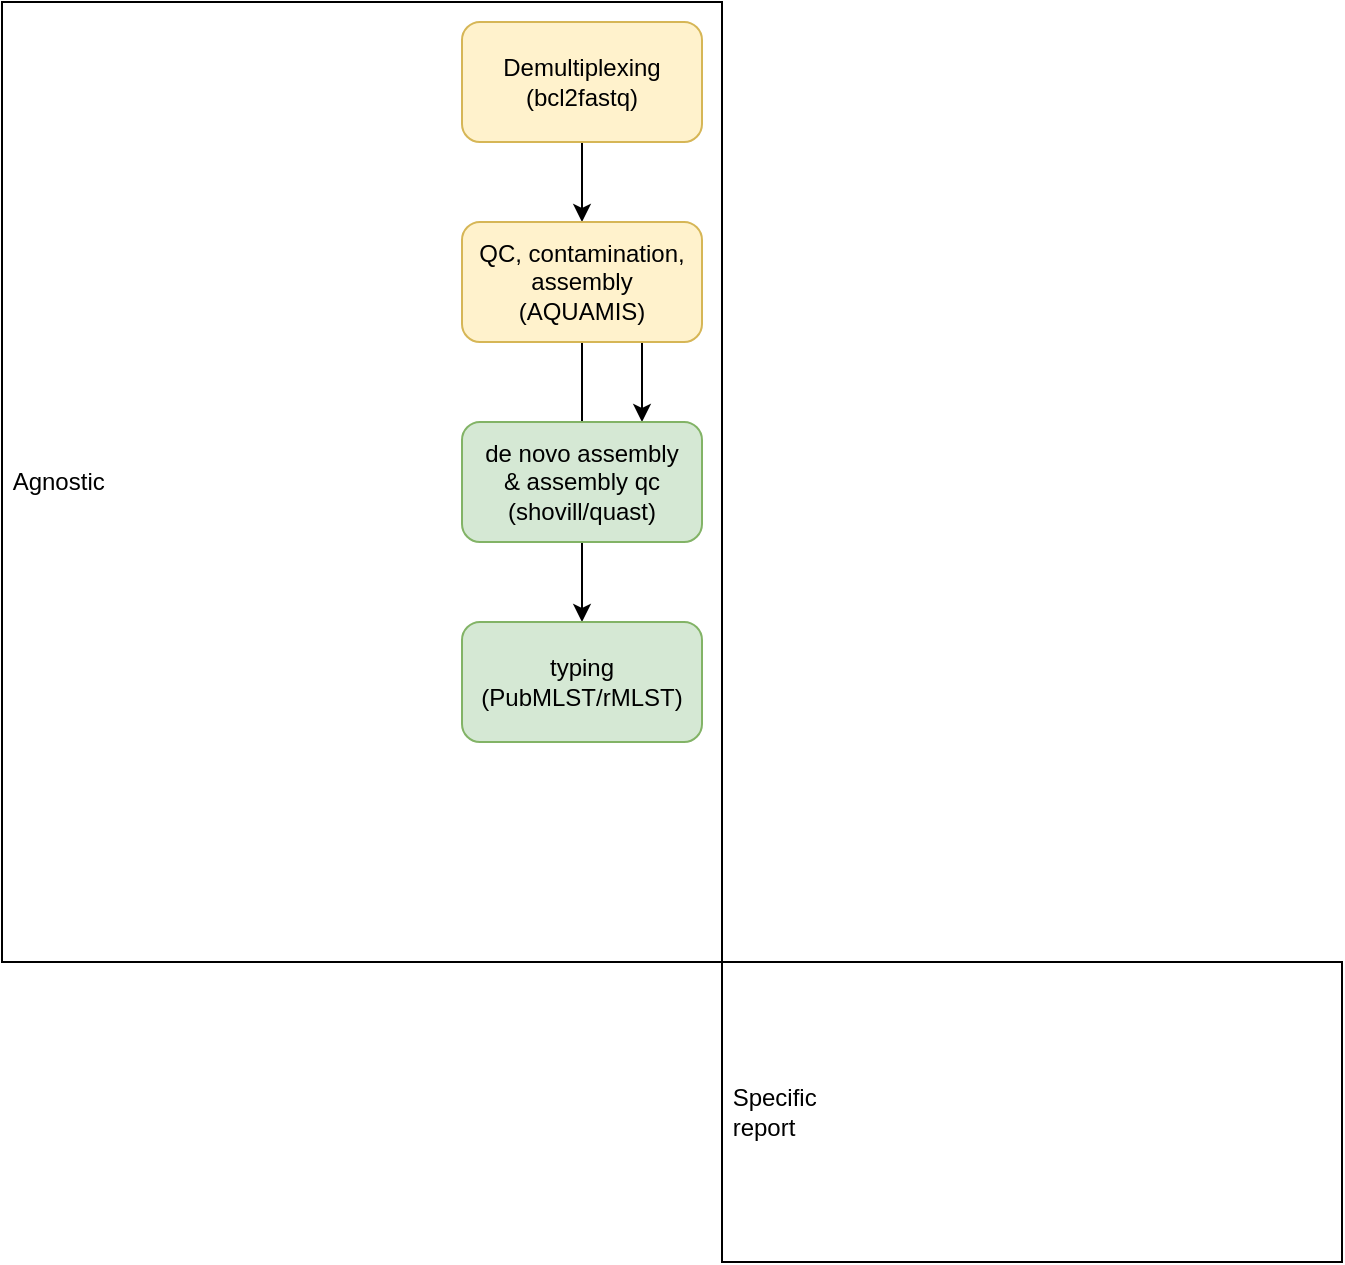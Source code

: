 <mxfile version="17.4.6" type="github">
  <diagram id="GYhOJoof6raGVxeCeefJ" name="Page-1">
    <mxGraphModel dx="1342" dy="551" grid="1" gridSize="10" guides="1" tooltips="1" connect="1" arrows="1" fold="1" page="1" pageScale="1" pageWidth="850" pageHeight="1100" math="0" shadow="0">
      <root>
        <mxCell id="0" />
        <mxCell id="1" parent="0" />
        <mxCell id="6KGyysBaEeLL0fUPtLAd-69" value="&lt;div&gt;&amp;nbsp;Specific&lt;/div&gt;&lt;div&gt;&amp;nbsp;report&lt;br&gt;&lt;/div&gt;" style="rounded=0;whiteSpace=wrap;html=1;align=left;" parent="1" vertex="1">
          <mxGeometry x="470" y="550" width="310" height="150" as="geometry" />
        </mxCell>
        <mxCell id="6KGyysBaEeLL0fUPtLAd-13" value="&lt;div align=&quot;left&quot;&gt;&amp;nbsp;Agnostic&lt;/div&gt;" style="rounded=0;whiteSpace=wrap;html=1;align=left;" parent="1" vertex="1">
          <mxGeometry x="110" y="70" width="360" height="480" as="geometry" />
        </mxCell>
        <mxCell id="6KGyysBaEeLL0fUPtLAd-57" style="edgeStyle=orthogonalEdgeStyle;rounded=0;orthogonalLoop=1;jettySize=auto;html=1;exitX=0.5;exitY=1;exitDx=0;exitDy=0;entryX=0.5;entryY=0;entryDx=0;entryDy=0;" parent="1" source="6KGyysBaEeLL0fUPtLAd-2" target="6KGyysBaEeLL0fUPtLAd-3" edge="1">
          <mxGeometry relative="1" as="geometry" />
        </mxCell>
        <mxCell id="6KGyysBaEeLL0fUPtLAd-2" value="&lt;div&gt;Demultiplexing&lt;/div&gt;(bcl2fastq)" style="rounded=1;whiteSpace=wrap;html=1;fillColor=#fff2cc;strokeColor=#d6b656;" parent="1" vertex="1">
          <mxGeometry x="340" y="80" width="120" height="60" as="geometry" />
        </mxCell>
        <mxCell id="6KGyysBaEeLL0fUPtLAd-53" value="" style="edgeStyle=orthogonalEdgeStyle;rounded=0;orthogonalLoop=1;jettySize=auto;html=1;" parent="1" source="6KGyysBaEeLL0fUPtLAd-3" target="6KGyysBaEeLL0fUPtLAd-8" edge="1">
          <mxGeometry relative="1" as="geometry" />
        </mxCell>
        <mxCell id="6KGyysBaEeLL0fUPtLAd-56" style="edgeStyle=orthogonalEdgeStyle;rounded=0;orthogonalLoop=1;jettySize=auto;html=1;exitX=0.75;exitY=1;exitDx=0;exitDy=0;entryX=0.75;entryY=0;entryDx=0;entryDy=0;" parent="1" source="6KGyysBaEeLL0fUPtLAd-3" target="6KGyysBaEeLL0fUPtLAd-5" edge="1">
          <mxGeometry relative="1" as="geometry" />
        </mxCell>
        <mxCell id="6KGyysBaEeLL0fUPtLAd-62" style="edgeStyle=orthogonalEdgeStyle;rounded=0;orthogonalLoop=1;jettySize=auto;html=1;exitX=0;exitY=0.5;exitDx=0;exitDy=0;entryX=0.75;entryY=0;entryDx=0;entryDy=0;" parent="1" source="6KGyysBaEeLL0fUPtLAd-3" target="6KGyysBaEeLL0fUPtLAd-61" edge="1">
          <mxGeometry relative="1" as="geometry" />
        </mxCell>
        <mxCell id="6KGyysBaEeLL0fUPtLAd-3" value="QC, contamination, assembly&lt;br&gt;(AQUAMIS)" style="rounded=1;whiteSpace=wrap;html=1;fillColor=#fff2cc;strokeColor=#d6b656;" parent="1" vertex="1">
          <mxGeometry x="340" y="180" width="120" height="60" as="geometry" />
        </mxCell>
        <mxCell id="6KGyysBaEeLL0fUPtLAd-58" style="edgeStyle=orthogonalEdgeStyle;rounded=0;orthogonalLoop=1;jettySize=auto;html=1;exitX=0.25;exitY=1;exitDx=0;exitDy=0;entryX=0.25;entryY=0;entryDx=0;entryDy=0;" parent="1" source="6KGyysBaEeLL0fUPtLAd-5" target="6KGyysBaEeLL0fUPtLAd-11" edge="1">
          <mxGeometry relative="1" as="geometry" />
        </mxCell>
        <mxCell id="6KGyysBaEeLL0fUPtLAd-86" style="edgeStyle=orthogonalEdgeStyle;rounded=0;orthogonalLoop=1;jettySize=auto;html=1;exitX=0;exitY=0.5;exitDx=0;exitDy=0;entryX=1;entryY=0.5;entryDx=0;entryDy=0;" parent="1" source="6KGyysBaEeLL0fUPtLAd-5" target="6KGyysBaEeLL0fUPtLAd-84" edge="1">
          <mxGeometry relative="1" as="geometry" />
        </mxCell>
        <mxCell id="6KGyysBaEeLL0fUPtLAd-5" value="&lt;br&gt;&lt;div&gt;de novo assembly&lt;/div&gt;&lt;div&gt;&amp;amp; assembly qc&lt;br&gt;(shovill/quast)&lt;br&gt;&lt;/div&gt;&lt;div&gt;&lt;br&gt;&lt;/div&gt;" style="rounded=1;whiteSpace=wrap;html=1;fillColor=#d5e8d4;strokeColor=#82b366;" parent="1" vertex="1">
          <mxGeometry x="340" y="280" width="120" height="60" as="geometry" />
        </mxCell>
        <mxCell id="6KGyysBaEeLL0fUPtLAd-8" value="&lt;div&gt;typing&lt;/div&gt;(PubMLST/rMLST)" style="rounded=1;whiteSpace=wrap;html=1;fillColor=#d5e8d4;strokeColor=#82b366;" parent="1" vertex="1">
          <mxGeometry x="340" y="380" width="120" height="60" as="geometry" />
        </mxCell>
<<<<<<< HEAD:Agnostic_specific_pipe.drawio
        <mxCell id="6KGyysBaEeLL0fUPtLAd-11" value="&lt;div&gt;AMR&lt;/div&gt;(CARD, Resfinder, AMR ++)" style="rounded=1;whiteSpace=wrap;html=1;fillColor=#d5e8d4;strokeColor=#82b366;" parent="1" vertex="1">
=======
        <mxCell id="6KGyysBaEeLL0fUPtLAd-11" value="&lt;div&gt;AMR&lt;/div&gt;(CARD, Resfinder, AMR ++)" style="rounded=1;whiteSpace=wrap;html=1;fillColor=#dae8fc;strokeColor=#6c8ebf;" parent="1" vertex="1">
>>>>>>> ardetype:notes/Agnostic_specific_pipe.drawio
          <mxGeometry x="340" y="480" width="120" height="60" as="geometry" />
        </mxCell>
        <mxCell id="6KGyysBaEeLL0fUPtLAd-15" value="&amp;nbsp;Specific" style="rounded=0;whiteSpace=wrap;html=1;align=left;" parent="1" vertex="1">
          <mxGeometry x="470" y="70" width="310" height="480" as="geometry" />
        </mxCell>
<<<<<<< HEAD:Agnostic_specific_pipe.drawio
        <mxCell id="6KGyysBaEeLL0fUPtLAd-16" value="&lt;div&gt;SeqSero&lt;br&gt;(Salmonella)&lt;br&gt;&lt;/div&gt;" style="rounded=1;whiteSpace=wrap;html=1;fillColor=#d5e8d4;strokeColor=#82b366;" parent="1" vertex="1">
=======
        <mxCell id="6KGyysBaEeLL0fUPtLAd-16" value="&lt;div&gt;SeqSero&lt;br&gt;(Salmonella)&lt;br&gt;&lt;/div&gt;" style="rounded=1;whiteSpace=wrap;html=1;fillColor=#fff2cc;strokeColor=#d6b656;" parent="1" vertex="1">
>>>>>>> ardetype:notes/Agnostic_specific_pipe.drawio
          <mxGeometry x="520" y="80" width="120" height="60" as="geometry" />
        </mxCell>
        <mxCell id="6KGyysBaEeLL0fUPtLAd-17" value="MTBSeq" style="rounded=1;whiteSpace=wrap;html=1;" parent="1" vertex="1">
          <mxGeometry x="520" y="240" width="120" height="60" as="geometry" />
        </mxCell>
<<<<<<< HEAD:Agnostic_specific_pipe.drawio
        <mxCell id="6KGyysBaEeLL0fUPtLAd-19" value="&lt;div&gt;SISTR&lt;/div&gt;(Salmonella)" style="rounded=1;whiteSpace=wrap;html=1;fillColor=#d5e8d4;strokeColor=#82b366;" parent="1" vertex="1">
=======
        <mxCell id="6KGyysBaEeLL0fUPtLAd-19" value="&lt;div&gt;SISTR&lt;/div&gt;(Salmonella)" style="rounded=1;whiteSpace=wrap;html=1;fillColor=#fff2cc;strokeColor=#d6b656;" parent="1" vertex="1">
>>>>>>> ardetype:notes/Agnostic_specific_pipe.drawio
          <mxGeometry x="520" y="160" width="120" height="60" as="geometry" />
        </mxCell>
        <mxCell id="6KGyysBaEeLL0fUPtLAd-20" value="&lt;div&gt;AgrVATE/spaTyper/Staphopia-sccmec&lt;/div&gt;&lt;div&gt;(S.aureus)&lt;br&gt;&lt;span&gt;&lt;/span&gt;&lt;/div&gt;" style="rounded=1;whiteSpace=wrap;html=1;" parent="1" vertex="1">
          <mxGeometry x="520" y="320" width="120" height="60" as="geometry" />
        </mxCell>
        <mxCell id="6KGyysBaEeLL0fUPtLAd-21" value="&lt;div&gt;emmtyper&lt;/div&gt;(Str.pyogenes)" style="rounded=1;whiteSpace=wrap;html=1;" parent="1" vertex="1">
          <mxGeometry x="520" y="400" width="120" height="60" as="geometry" />
        </mxCell>
        <mxCell id="6KGyysBaEeLL0fUPtLAd-23" value="&lt;div&gt;hicap&lt;/div&gt;&lt;div&gt;(H.influenzae)&lt;br&gt;&lt;/div&gt;" style="rounded=1;whiteSpace=wrap;html=1;" parent="1" vertex="1">
          <mxGeometry x="650" y="80" width="120" height="60" as="geometry" />
        </mxCell>
        <mxCell id="6KGyysBaEeLL0fUPtLAd-24" value="&lt;div&gt;Kleborate&lt;br&gt;&lt;/div&gt;&lt;div&gt;(Klebsiella)&lt;br&gt;&lt;/div&gt;" style="rounded=1;whiteSpace=wrap;html=1;" parent="1" vertex="1">
          <mxGeometry x="650" y="160" width="120" height="60" as="geometry" />
        </mxCell>
        <mxCell id="6KGyysBaEeLL0fUPtLAd-25" value="&lt;div&gt;legsta&lt;/div&gt;&lt;div&gt;(Legionella)&lt;br&gt;&lt;/div&gt;" style="rounded=1;whiteSpace=wrap;html=1;fillColor=#d5e8d4;strokeColor=#82b366;" parent="1" vertex="1">
          <mxGeometry x="650" y="240" width="120" height="60" as="geometry" />
        </mxCell>
        <mxCell id="6KGyysBaEeLL0fUPtLAd-26" value="LisSero&lt;br&gt;&lt;div&gt;(Listeria)&lt;/div&gt;" style="rounded=1;whiteSpace=wrap;html=1;fillColor=#fff2cc;strokeColor=#d6b656;" parent="1" vertex="1">
          <mxGeometry x="650" y="320" width="120" height="60" as="geometry" />
        </mxCell>
        <mxCell id="6KGyysBaEeLL0fUPtLAd-27" value="&lt;div&gt;meningotype&lt;/div&gt;&lt;div&gt;(N.meningitidis)&lt;br&gt;&lt;/div&gt;" style="rounded=1;whiteSpace=wrap;html=1;" parent="1" vertex="1">
          <mxGeometry x="650" y="400" width="120" height="60" as="geometry" />
        </mxCell>
        <mxCell id="6KGyysBaEeLL0fUPtLAd-29" value="&lt;div&gt;ngmaster&lt;/div&gt;&lt;div&gt;(N.gonorrhoeae)&lt;br&gt;&lt;/div&gt;" style="rounded=1;whiteSpace=wrap;html=1;" parent="1" vertex="1">
          <mxGeometry x="520" y="480" width="120" height="60" as="geometry" />
        </mxCell>
        <mxCell id="6KGyysBaEeLL0fUPtLAd-34" value="1" style="ellipse;whiteSpace=wrap;html=1;aspect=fixed;" parent="1" vertex="1">
          <mxGeometry x="440" y="120" width="20" height="20" as="geometry" />
        </mxCell>
        <mxCell id="6KGyysBaEeLL0fUPtLAd-35" value="2" style="ellipse;whiteSpace=wrap;html=1;aspect=fixed;" parent="1" vertex="1">
          <mxGeometry x="440" y="220" width="20" height="20" as="geometry" />
        </mxCell>
        <mxCell id="6KGyysBaEeLL0fUPtLAd-36" value="3" style="ellipse;whiteSpace=wrap;html=1;aspect=fixed;" parent="1" vertex="1">
          <mxGeometry x="440" y="320" width="20" height="20" as="geometry" />
        </mxCell>
        <mxCell id="6KGyysBaEeLL0fUPtLAd-37" value="4" style="ellipse;whiteSpace=wrap;html=1;aspect=fixed;" parent="1" vertex="1">
          <mxGeometry x="440" y="420" width="20" height="20" as="geometry" />
        </mxCell>
        <mxCell id="6KGyysBaEeLL0fUPtLAd-38" value="5" style="ellipse;whiteSpace=wrap;html=1;aspect=fixed;" parent="1" vertex="1">
          <mxGeometry x="440" y="520" width="20" height="20" as="geometry" />
        </mxCell>
        <mxCell id="6KGyysBaEeLL0fUPtLAd-39" value="6" style="ellipse;whiteSpace=wrap;html=1;aspect=fixed;fillColor=#f8cecc;strokeColor=#b85450;" parent="1" vertex="1">
          <mxGeometry x="620" y="120" width="20" height="20" as="geometry" />
        </mxCell>
        <mxCell id="6KGyysBaEeLL0fUPtLAd-40" value="7" style="ellipse;whiteSpace=wrap;html=1;aspect=fixed;fillColor=#f8cecc;strokeColor=#b85450;" parent="1" vertex="1">
          <mxGeometry x="620" y="200" width="20" height="20" as="geometry" />
        </mxCell>
        <mxCell id="6KGyysBaEeLL0fUPtLAd-41" value="8" style="ellipse;whiteSpace=wrap;html=1;aspect=fixed;" parent="1" vertex="1">
          <mxGeometry x="620" y="280" width="20" height="20" as="geometry" />
        </mxCell>
        <mxCell id="6KGyysBaEeLL0fUPtLAd-43" value="9" style="ellipse;whiteSpace=wrap;html=1;aspect=fixed;" parent="1" vertex="1">
          <mxGeometry x="620" y="360" width="20" height="20" as="geometry" />
        </mxCell>
        <mxCell id="6KGyysBaEeLL0fUPtLAd-44" value="10" style="ellipse;whiteSpace=wrap;html=1;aspect=fixed;" parent="1" vertex="1">
          <mxGeometry x="620" y="440" width="20" height="20" as="geometry" />
        </mxCell>
        <mxCell id="6KGyysBaEeLL0fUPtLAd-46" value="11" style="ellipse;whiteSpace=wrap;html=1;aspect=fixed;" parent="1" vertex="1">
          <mxGeometry x="620" y="520" width="20" height="20" as="geometry" />
        </mxCell>
        <mxCell id="6KGyysBaEeLL0fUPtLAd-47" value="12" style="ellipse;whiteSpace=wrap;html=1;aspect=fixed;" parent="1" vertex="1">
          <mxGeometry x="750" y="120" width="20" height="20" as="geometry" />
        </mxCell>
        <mxCell id="6KGyysBaEeLL0fUPtLAd-48" value="13" style="ellipse;whiteSpace=wrap;html=1;aspect=fixed;" parent="1" vertex="1">
          <mxGeometry x="750" y="200" width="20" height="20" as="geometry" />
        </mxCell>
        <mxCell id="6KGyysBaEeLL0fUPtLAd-49" value="14" style="ellipse;whiteSpace=wrap;html=1;aspect=fixed;" parent="1" vertex="1">
          <mxGeometry x="750" y="280" width="20" height="20" as="geometry" />
        </mxCell>
        <mxCell id="6KGyysBaEeLL0fUPtLAd-50" value="16" style="ellipse;whiteSpace=wrap;html=1;aspect=fixed;" parent="1" vertex="1">
          <mxGeometry x="750" y="440" width="20" height="20" as="geometry" />
        </mxCell>
        <mxCell id="6KGyysBaEeLL0fUPtLAd-78" style="edgeStyle=orthogonalEdgeStyle;rounded=0;orthogonalLoop=1;jettySize=auto;html=1;exitX=0.5;exitY=1;exitDx=0;exitDy=0;entryX=0.5;entryY=0;entryDx=0;entryDy=0;" parent="1" source="6KGyysBaEeLL0fUPtLAd-61" target="6KGyysBaEeLL0fUPtLAd-76" edge="1">
          <mxGeometry relative="1" as="geometry" />
        </mxCell>
        <mxCell id="6KGyysBaEeLL0fUPtLAd-61" value="&lt;div&gt;host_filter &amp;amp; classification&lt;br&gt;&lt;/div&gt;&lt;div&gt;(Kraken2)&lt;/div&gt;" style="rounded=1;whiteSpace=wrap;html=1;fillColor=#d5e8d4;strokeColor=#82b366;" parent="1" vertex="1">
          <mxGeometry x="180" y="280" width="120" height="60" as="geometry" />
        </mxCell>
        <mxCell id="6KGyysBaEeLL0fUPtLAd-63" value="3.1" style="ellipse;whiteSpace=wrap;html=1;aspect=fixed;" parent="1" vertex="1">
          <mxGeometry x="280" y="320" width="20" height="20" as="geometry" />
        </mxCell>
        <mxCell id="6KGyysBaEeLL0fUPtLAd-64" value="&lt;div&gt;&amp;nbsp;Agnostic&lt;/div&gt;&lt;div&gt;&amp;nbsp;report&lt;br&gt;&lt;/div&gt;" style="rounded=0;whiteSpace=wrap;html=1;align=left;" parent="1" vertex="1">
          <mxGeometry x="110" y="550" width="360" height="150" as="geometry" />
        </mxCell>
        <mxCell id="6KGyysBaEeLL0fUPtLAd-65" value="Species-based results" style="rounded=0;whiteSpace=wrap;html=1;" parent="1" vertex="1">
          <mxGeometry x="570" y="590" width="120" height="60" as="geometry" />
        </mxCell>
        <mxCell id="6KGyysBaEeLL0fUPtLAd-66" value="&lt;div&gt;AQUAMIS&lt;br&gt;&lt;/div&gt;(2,3,3.1,4, 4.1)" style="rounded=0;whiteSpace=wrap;html=1;fillColor=#d5e8d4;strokeColor=#82b366;" parent="1" vertex="1">
          <mxGeometry x="210" y="560" width="120" height="60" as="geometry" />
        </mxCell>
<<<<<<< HEAD:Agnostic_specific_pipe.drawio
        <mxCell id="6KGyysBaEeLL0fUPtLAd-68" value="hAMRonization&lt;br&gt;(5)" style="rounded=0;whiteSpace=wrap;html=1;fillColor=#d5e8d4;strokeColor=#82b366;" parent="1" vertex="1">
=======
        <mxCell id="6KGyysBaEeLL0fUPtLAd-68" value="hAMRonization&lt;br&gt;(5)" style="rounded=0;whiteSpace=wrap;html=1;fillColor=#fff2cc;strokeColor=#d6b656;" parent="1" vertex="1">
>>>>>>> ardetype:notes/Agnostic_specific_pipe.drawio
          <mxGeometry x="330" y="560" width="120" height="60" as="geometry" />
        </mxCell>
        <mxCell id="6KGyysBaEeLL0fUPtLAd-70" value="I" style="ellipse;whiteSpace=wrap;html=1;aspect=fixed;" parent="1" vertex="1">
          <mxGeometry x="110" y="70" width="20" height="20" as="geometry" />
        </mxCell>
        <mxCell id="6KGyysBaEeLL0fUPtLAd-71" value="II" style="ellipse;whiteSpace=wrap;html=1;aspect=fixed;" parent="1" vertex="1">
          <mxGeometry x="470" y="70" width="20" height="20" as="geometry" />
        </mxCell>
        <mxCell id="6KGyysBaEeLL0fUPtLAd-72" value="III" style="ellipse;whiteSpace=wrap;html=1;aspect=fixed;" parent="1" vertex="1">
          <mxGeometry x="110" y="550" width="20" height="20" as="geometry" />
        </mxCell>
        <mxCell id="6KGyysBaEeLL0fUPtLAd-74" value="IV" style="ellipse;whiteSpace=wrap;html=1;aspect=fixed;" parent="1" vertex="1">
          <mxGeometry x="470" y="550" width="20" height="20" as="geometry" />
        </mxCell>
        <mxCell id="6KGyysBaEeLL0fUPtLAd-76" value="&lt;div&gt;closest reference &amp;amp; species&lt;br&gt;&lt;/div&gt;&lt;div&gt;(mash)&lt;br&gt;&lt;/div&gt;" style="rounded=1;whiteSpace=wrap;html=1;fillColor=#d5e8d4;strokeColor=#82b366;" parent="1" vertex="1">
          <mxGeometry x="180" y="380" width="120" height="60" as="geometry" />
        </mxCell>
        <mxCell id="6KGyysBaEeLL0fUPtLAd-77" value="4.1" style="ellipse;whiteSpace=wrap;html=1;aspect=fixed;" parent="1" vertex="1">
          <mxGeometry x="280" y="420" width="20" height="20" as="geometry" />
        </mxCell>
        <mxCell id="6KGyysBaEeLL0fUPtLAd-84" value="&lt;div&gt;Plasmid detection&lt;/div&gt;(MOB Suite)" style="rounded=1;whiteSpace=wrap;html=1;" parent="1" vertex="1">
          <mxGeometry x="180" y="480" width="120" height="60" as="geometry" />
        </mxCell>
        <mxCell id="6KGyysBaEeLL0fUPtLAd-85" value="5.1" style="ellipse;whiteSpace=wrap;html=1;aspect=fixed;" parent="1" vertex="1">
          <mxGeometry x="280" y="520" width="20" height="20" as="geometry" />
        </mxCell>
        <mxCell id="6KGyysBaEeLL0fUPtLAd-88" value="&lt;div&gt;Summary&lt;/div&gt;&lt;div&gt;report&lt;br&gt;&lt;/div&gt;" style="rounded=0;whiteSpace=wrap;html=1;align=left;" parent="1" vertex="1">
          <mxGeometry x="110" y="700" width="670" height="200" as="geometry" />
        </mxCell>
        <mxCell id="6KGyysBaEeLL0fUPtLAd-89" value="Spreadsheet witch seleted metrics from agnostic &amp;amp; specific reports for each sample id" style="rounded=0;whiteSpace=wrap;html=1;" parent="1" vertex="1">
          <mxGeometry x="170" y="765" width="120" height="80" as="geometry" />
        </mxCell>
        <mxCell id="6KGyysBaEeLL0fUPtLAd-90" value="&lt;div&gt;AQUAMIS&lt;br&gt;&lt;/div&gt;&lt;div&gt;1. N50 for assembly (medium contig length)&lt;br&gt;&lt;/div&gt;&lt;div&gt;2. Num contigs&lt;/div&gt;&lt;div&gt;3. Average coverage depth&lt;/div&gt;&lt;div&gt;4. rMLST/PubMLST&lt;br&gt;&lt;/div&gt;" style="rounded=0;whiteSpace=wrap;html=1;" parent="1" vertex="1">
          <mxGeometry x="290" y="730" width="120" height="150" as="geometry" />
        </mxCell>
        <mxCell id="6KGyysBaEeLL0fUPtLAd-91" value="&lt;div&gt;MOB-Suite&lt;br&gt;&lt;/div&gt;&lt;div&gt;1. Resistance gene&lt;br&gt;&lt;/div&gt;&lt;div&gt;2. Allele&lt;br&gt;&lt;/div&gt;&lt;div&gt;3. Drug class&lt;/div&gt;&lt;div&gt;4. Resistance&lt;/div&gt;&lt;div&gt;5. Percent identity&lt;/div&gt;&lt;div&gt;6. Gene location (contig id)&lt;/div&gt;&lt;div&gt;7. Location (Chromosome/Plasmid)&lt;br&gt;&lt;/div&gt;" style="rounded=0;whiteSpace=wrap;html=1;" parent="1" vertex="1">
          <mxGeometry x="530" y="730" width="150" height="150" as="geometry" />
        </mxCell>
        <mxCell id="6KGyysBaEeLL0fUPtLAd-92" value="&lt;div&gt;hAMRonization:&lt;/div&gt;&lt;div&gt;html file, showing # of hits for each amr tool + allowing to compare individual hist between tools and viewing metadata (see link for details)&lt;br&gt;&lt;/div&gt;" style="rounded=0;whiteSpace=wrap;html=1;" parent="1" vertex="1">
          <mxGeometry x="410" y="730" width="120" height="150" as="geometry" />
        </mxCell>
        <mxCell id="6KGyysBaEeLL0fUPtLAd-93" value="&lt;div&gt;V&lt;/div&gt;" style="ellipse;whiteSpace=wrap;html=1;aspect=fixed;" parent="1" vertex="1">
          <mxGeometry x="110" y="700" width="20" height="20" as="geometry" />
        </mxCell>
        <mxCell id="6KGyysBaEeLL0fUPtLAd-95" value="&lt;div&gt;Species specific information&lt;/div&gt;" style="rounded=0;whiteSpace=wrap;html=1;" parent="1" vertex="1">
          <mxGeometry x="680" y="730" width="70" height="150" as="geometry" />
        </mxCell>
        <mxCell id="f30ukFIYP7I3eDNHcA3t-1" value="MOB Suite&lt;br&gt;(5.1)" style="rounded=0;whiteSpace=wrap;html=1;" parent="1" vertex="1">
          <mxGeometry x="270" y="620" width="120" height="60" as="geometry" />
        </mxCell>
        <mxCell id="pYkemPIbqCXn32EcojJD-4" value="15" style="ellipse;whiteSpace=wrap;html=1;aspect=fixed;fillColor=#f8cecc;strokeColor=#b85450;" parent="1" vertex="1">
          <mxGeometry x="750" y="360" width="20" height="20" as="geometry" />
        </mxCell>
        <mxCell id="pYkemPIbqCXn32EcojJD-5" value="Integrated" style="rounded=0;whiteSpace=wrap;html=1;fillColor=#d5e8d4;strokeColor=#82b366;" parent="1" vertex="1">
          <mxGeometry x="40" y="70" width="70" height="20" as="geometry" />
        </mxCell>
        <mxCell id="pYkemPIbqCXn32EcojJD-6" value="Urgent" style="rounded=0;whiteSpace=wrap;html=1;fillColor=#f8cecc;strokeColor=#b85450;" parent="1" vertex="1">
          <mxGeometry x="40" y="140" width="70" height="20" as="geometry" />
        </mxCell>
        <mxCell id="pYkemPIbqCXn32EcojJD-7" value="Module ready" style="rounded=0;whiteSpace=wrap;html=1;fillColor=#fff2cc;strokeColor=#d6b656;" parent="1" vertex="1">
          <mxGeometry x="40" y="110" width="70" height="30" as="geometry" />
        </mxCell>
        <mxCell id="pYkemPIbqCXn32EcojJD-8" value="&lt;div&gt;Not started&lt;/div&gt;" style="rounded=0;whiteSpace=wrap;html=1;" parent="1" vertex="1">
          <mxGeometry x="40" y="160" width="70" height="20" as="geometry" />
        </mxCell>
        <mxCell id="pYkemPIbqCXn32EcojJD-12" value="In progress" style="rounded=0;whiteSpace=wrap;html=1;fillColor=#dae8fc;strokeColor=#6c8ebf;" parent="1" vertex="1">
          <mxGeometry x="40" y="90" width="70" height="20" as="geometry" />
        </mxCell>
        <mxCell id="hDAx6RP763Kb8-OsMu50-1" value="tool review and references for related methods (Resfinder, AMR + Specific tools): &lt;br&gt;https://github.com/NMRL/NMRL_Bact_Assembly_Inhouse/blob/develop/notes/tool_notes.txt" style="rounded=0;whiteSpace=wrap;html=1;labelBackgroundColor=#FFFFFF;fontColor=#000000;" vertex="1" parent="1">
          <mxGeometry x="110" y="40" width="670" height="30" as="geometry" />
        </mxCell>
      </root>
    </mxGraphModel>
  </diagram>
</mxfile>

